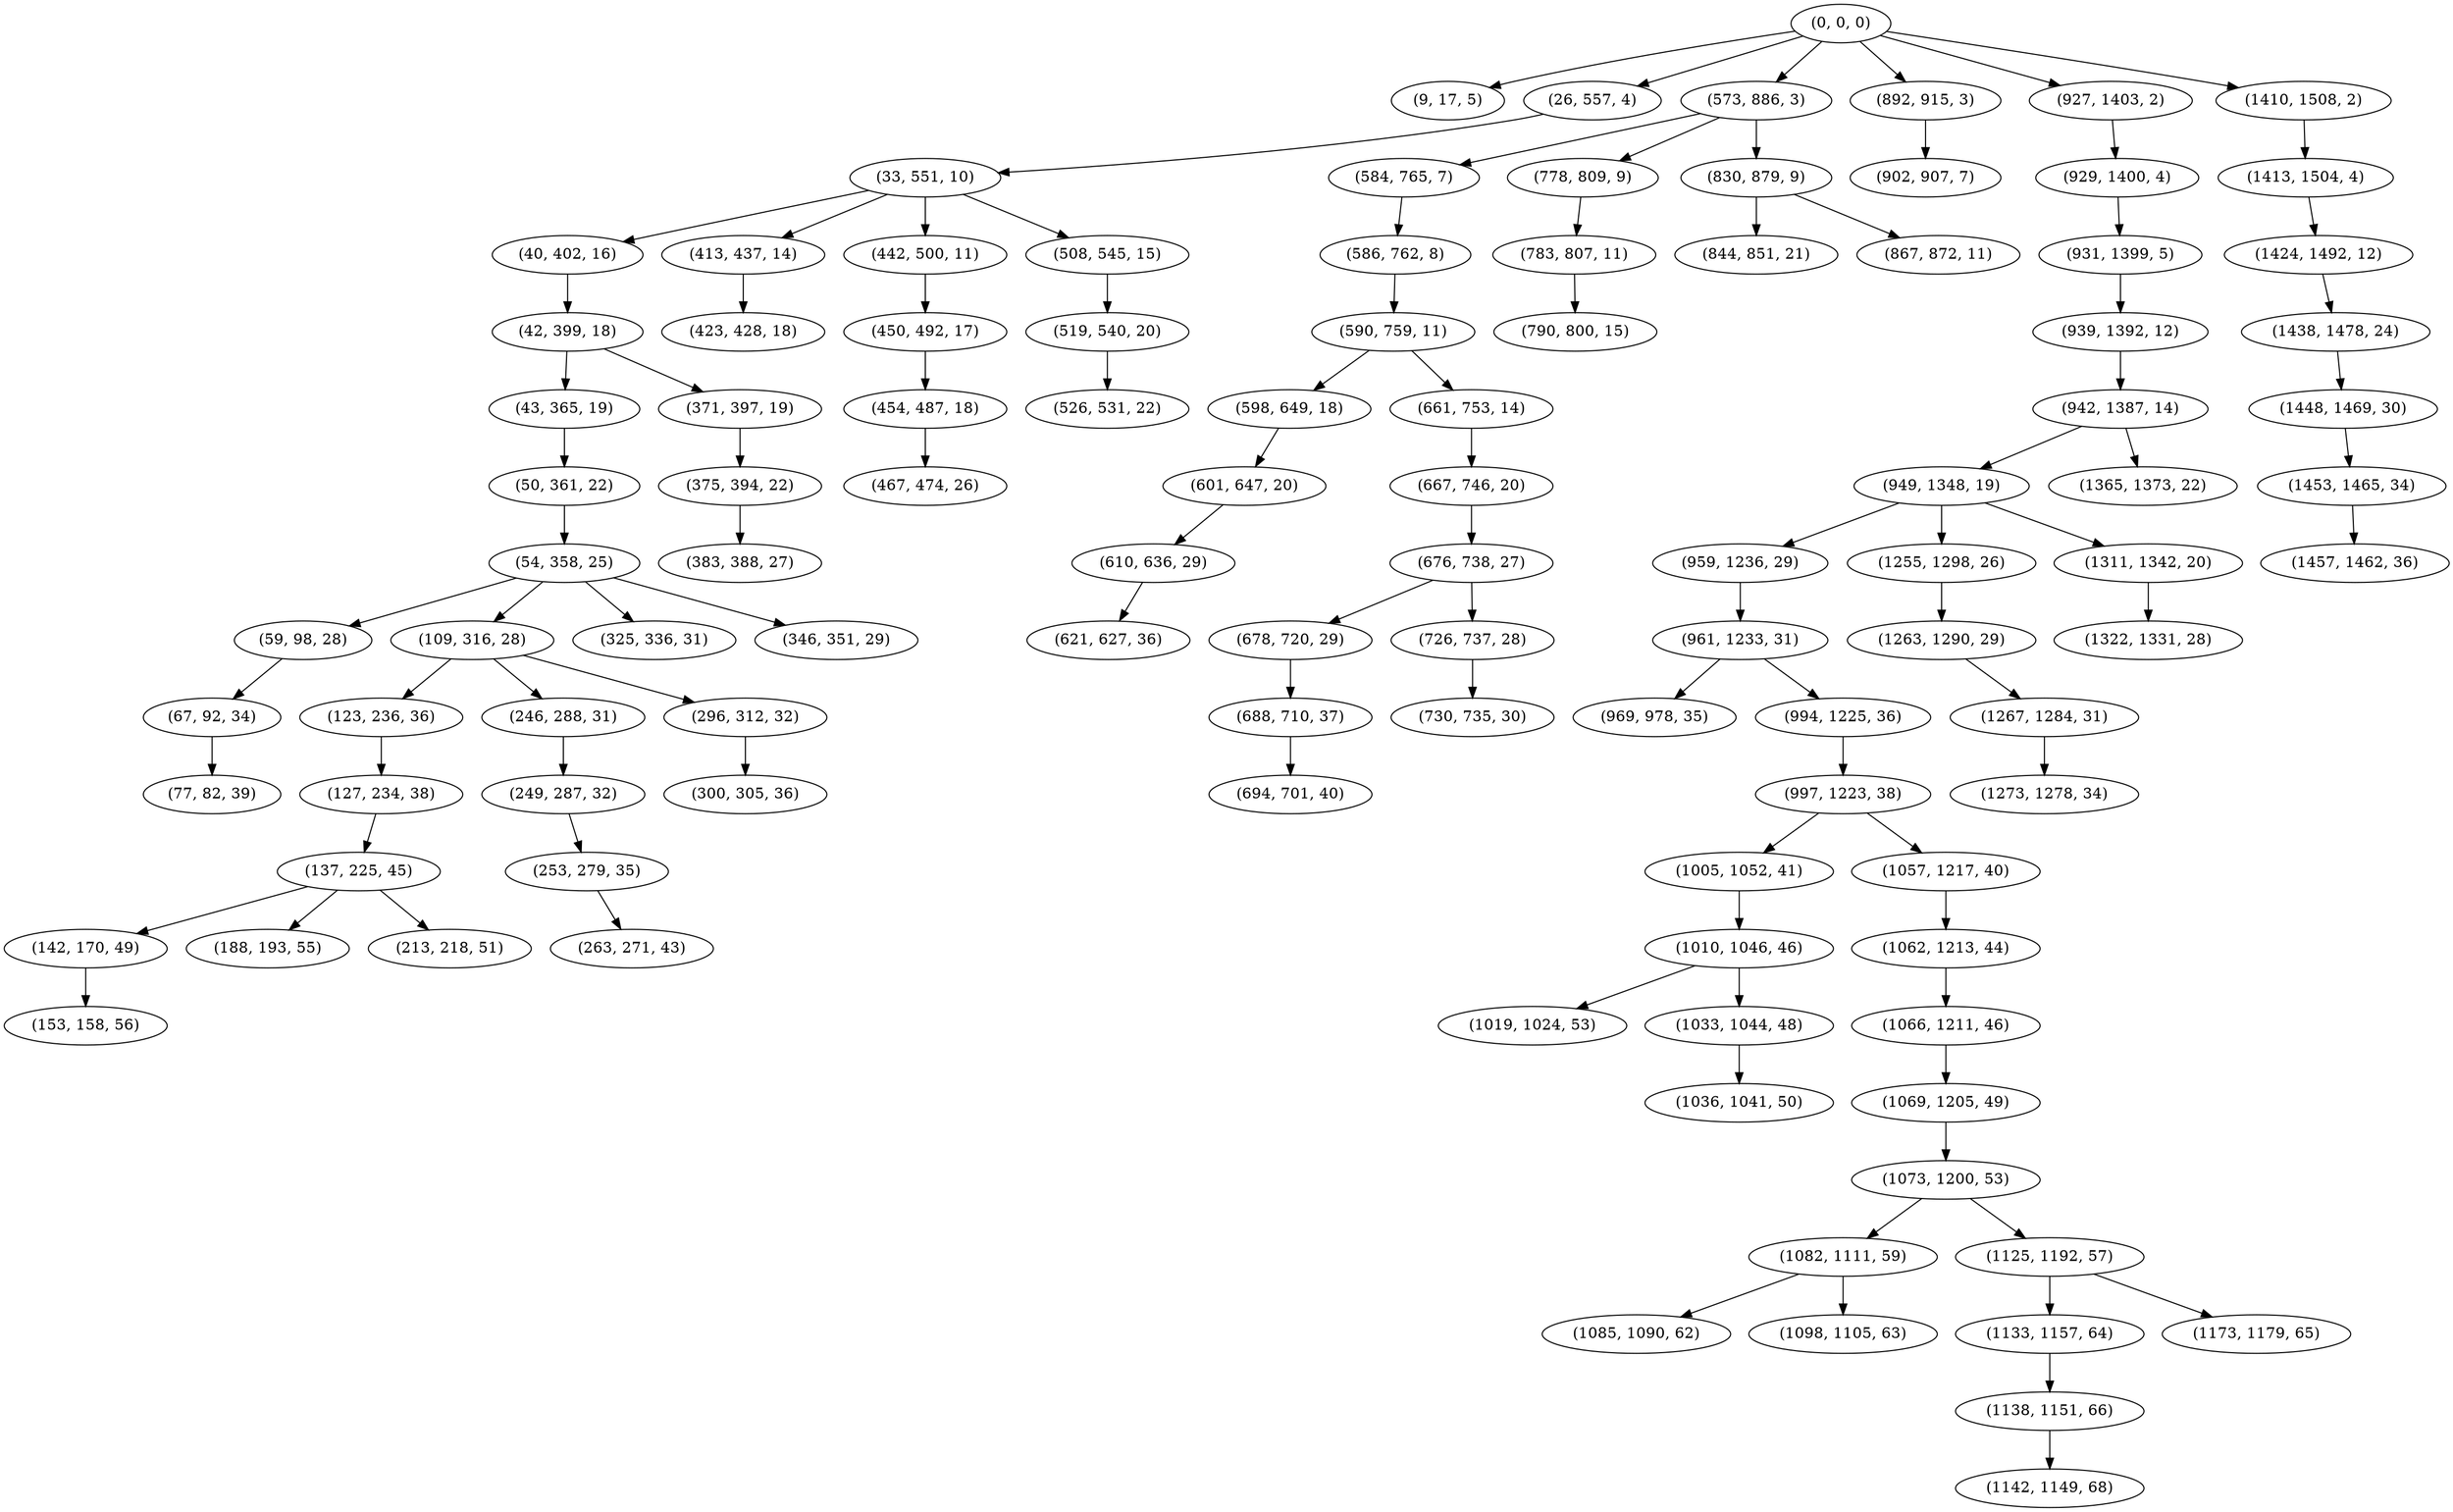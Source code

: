 digraph tree {
    "(0, 0, 0)";
    "(9, 17, 5)";
    "(26, 557, 4)";
    "(33, 551, 10)";
    "(40, 402, 16)";
    "(42, 399, 18)";
    "(43, 365, 19)";
    "(50, 361, 22)";
    "(54, 358, 25)";
    "(59, 98, 28)";
    "(67, 92, 34)";
    "(77, 82, 39)";
    "(109, 316, 28)";
    "(123, 236, 36)";
    "(127, 234, 38)";
    "(137, 225, 45)";
    "(142, 170, 49)";
    "(153, 158, 56)";
    "(188, 193, 55)";
    "(213, 218, 51)";
    "(246, 288, 31)";
    "(249, 287, 32)";
    "(253, 279, 35)";
    "(263, 271, 43)";
    "(296, 312, 32)";
    "(300, 305, 36)";
    "(325, 336, 31)";
    "(346, 351, 29)";
    "(371, 397, 19)";
    "(375, 394, 22)";
    "(383, 388, 27)";
    "(413, 437, 14)";
    "(423, 428, 18)";
    "(442, 500, 11)";
    "(450, 492, 17)";
    "(454, 487, 18)";
    "(467, 474, 26)";
    "(508, 545, 15)";
    "(519, 540, 20)";
    "(526, 531, 22)";
    "(573, 886, 3)";
    "(584, 765, 7)";
    "(586, 762, 8)";
    "(590, 759, 11)";
    "(598, 649, 18)";
    "(601, 647, 20)";
    "(610, 636, 29)";
    "(621, 627, 36)";
    "(661, 753, 14)";
    "(667, 746, 20)";
    "(676, 738, 27)";
    "(678, 720, 29)";
    "(688, 710, 37)";
    "(694, 701, 40)";
    "(726, 737, 28)";
    "(730, 735, 30)";
    "(778, 809, 9)";
    "(783, 807, 11)";
    "(790, 800, 15)";
    "(830, 879, 9)";
    "(844, 851, 21)";
    "(867, 872, 11)";
    "(892, 915, 3)";
    "(902, 907, 7)";
    "(927, 1403, 2)";
    "(929, 1400, 4)";
    "(931, 1399, 5)";
    "(939, 1392, 12)";
    "(942, 1387, 14)";
    "(949, 1348, 19)";
    "(959, 1236, 29)";
    "(961, 1233, 31)";
    "(969, 978, 35)";
    "(994, 1225, 36)";
    "(997, 1223, 38)";
    "(1005, 1052, 41)";
    "(1010, 1046, 46)";
    "(1019, 1024, 53)";
    "(1033, 1044, 48)";
    "(1036, 1041, 50)";
    "(1057, 1217, 40)";
    "(1062, 1213, 44)";
    "(1066, 1211, 46)";
    "(1069, 1205, 49)";
    "(1073, 1200, 53)";
    "(1082, 1111, 59)";
    "(1085, 1090, 62)";
    "(1098, 1105, 63)";
    "(1125, 1192, 57)";
    "(1133, 1157, 64)";
    "(1138, 1151, 66)";
    "(1142, 1149, 68)";
    "(1173, 1179, 65)";
    "(1255, 1298, 26)";
    "(1263, 1290, 29)";
    "(1267, 1284, 31)";
    "(1273, 1278, 34)";
    "(1311, 1342, 20)";
    "(1322, 1331, 28)";
    "(1365, 1373, 22)";
    "(1410, 1508, 2)";
    "(1413, 1504, 4)";
    "(1424, 1492, 12)";
    "(1438, 1478, 24)";
    "(1448, 1469, 30)";
    "(1453, 1465, 34)";
    "(1457, 1462, 36)";
    "(0, 0, 0)" -> "(9, 17, 5)";
    "(0, 0, 0)" -> "(26, 557, 4)";
    "(0, 0, 0)" -> "(573, 886, 3)";
    "(0, 0, 0)" -> "(892, 915, 3)";
    "(0, 0, 0)" -> "(927, 1403, 2)";
    "(0, 0, 0)" -> "(1410, 1508, 2)";
    "(26, 557, 4)" -> "(33, 551, 10)";
    "(33, 551, 10)" -> "(40, 402, 16)";
    "(33, 551, 10)" -> "(413, 437, 14)";
    "(33, 551, 10)" -> "(442, 500, 11)";
    "(33, 551, 10)" -> "(508, 545, 15)";
    "(40, 402, 16)" -> "(42, 399, 18)";
    "(42, 399, 18)" -> "(43, 365, 19)";
    "(42, 399, 18)" -> "(371, 397, 19)";
    "(43, 365, 19)" -> "(50, 361, 22)";
    "(50, 361, 22)" -> "(54, 358, 25)";
    "(54, 358, 25)" -> "(59, 98, 28)";
    "(54, 358, 25)" -> "(109, 316, 28)";
    "(54, 358, 25)" -> "(325, 336, 31)";
    "(54, 358, 25)" -> "(346, 351, 29)";
    "(59, 98, 28)" -> "(67, 92, 34)";
    "(67, 92, 34)" -> "(77, 82, 39)";
    "(109, 316, 28)" -> "(123, 236, 36)";
    "(109, 316, 28)" -> "(246, 288, 31)";
    "(109, 316, 28)" -> "(296, 312, 32)";
    "(123, 236, 36)" -> "(127, 234, 38)";
    "(127, 234, 38)" -> "(137, 225, 45)";
    "(137, 225, 45)" -> "(142, 170, 49)";
    "(137, 225, 45)" -> "(188, 193, 55)";
    "(137, 225, 45)" -> "(213, 218, 51)";
    "(142, 170, 49)" -> "(153, 158, 56)";
    "(246, 288, 31)" -> "(249, 287, 32)";
    "(249, 287, 32)" -> "(253, 279, 35)";
    "(253, 279, 35)" -> "(263, 271, 43)";
    "(296, 312, 32)" -> "(300, 305, 36)";
    "(371, 397, 19)" -> "(375, 394, 22)";
    "(375, 394, 22)" -> "(383, 388, 27)";
    "(413, 437, 14)" -> "(423, 428, 18)";
    "(442, 500, 11)" -> "(450, 492, 17)";
    "(450, 492, 17)" -> "(454, 487, 18)";
    "(454, 487, 18)" -> "(467, 474, 26)";
    "(508, 545, 15)" -> "(519, 540, 20)";
    "(519, 540, 20)" -> "(526, 531, 22)";
    "(573, 886, 3)" -> "(584, 765, 7)";
    "(573, 886, 3)" -> "(778, 809, 9)";
    "(573, 886, 3)" -> "(830, 879, 9)";
    "(584, 765, 7)" -> "(586, 762, 8)";
    "(586, 762, 8)" -> "(590, 759, 11)";
    "(590, 759, 11)" -> "(598, 649, 18)";
    "(590, 759, 11)" -> "(661, 753, 14)";
    "(598, 649, 18)" -> "(601, 647, 20)";
    "(601, 647, 20)" -> "(610, 636, 29)";
    "(610, 636, 29)" -> "(621, 627, 36)";
    "(661, 753, 14)" -> "(667, 746, 20)";
    "(667, 746, 20)" -> "(676, 738, 27)";
    "(676, 738, 27)" -> "(678, 720, 29)";
    "(676, 738, 27)" -> "(726, 737, 28)";
    "(678, 720, 29)" -> "(688, 710, 37)";
    "(688, 710, 37)" -> "(694, 701, 40)";
    "(726, 737, 28)" -> "(730, 735, 30)";
    "(778, 809, 9)" -> "(783, 807, 11)";
    "(783, 807, 11)" -> "(790, 800, 15)";
    "(830, 879, 9)" -> "(844, 851, 21)";
    "(830, 879, 9)" -> "(867, 872, 11)";
    "(892, 915, 3)" -> "(902, 907, 7)";
    "(927, 1403, 2)" -> "(929, 1400, 4)";
    "(929, 1400, 4)" -> "(931, 1399, 5)";
    "(931, 1399, 5)" -> "(939, 1392, 12)";
    "(939, 1392, 12)" -> "(942, 1387, 14)";
    "(942, 1387, 14)" -> "(949, 1348, 19)";
    "(942, 1387, 14)" -> "(1365, 1373, 22)";
    "(949, 1348, 19)" -> "(959, 1236, 29)";
    "(949, 1348, 19)" -> "(1255, 1298, 26)";
    "(949, 1348, 19)" -> "(1311, 1342, 20)";
    "(959, 1236, 29)" -> "(961, 1233, 31)";
    "(961, 1233, 31)" -> "(969, 978, 35)";
    "(961, 1233, 31)" -> "(994, 1225, 36)";
    "(994, 1225, 36)" -> "(997, 1223, 38)";
    "(997, 1223, 38)" -> "(1005, 1052, 41)";
    "(997, 1223, 38)" -> "(1057, 1217, 40)";
    "(1005, 1052, 41)" -> "(1010, 1046, 46)";
    "(1010, 1046, 46)" -> "(1019, 1024, 53)";
    "(1010, 1046, 46)" -> "(1033, 1044, 48)";
    "(1033, 1044, 48)" -> "(1036, 1041, 50)";
    "(1057, 1217, 40)" -> "(1062, 1213, 44)";
    "(1062, 1213, 44)" -> "(1066, 1211, 46)";
    "(1066, 1211, 46)" -> "(1069, 1205, 49)";
    "(1069, 1205, 49)" -> "(1073, 1200, 53)";
    "(1073, 1200, 53)" -> "(1082, 1111, 59)";
    "(1073, 1200, 53)" -> "(1125, 1192, 57)";
    "(1082, 1111, 59)" -> "(1085, 1090, 62)";
    "(1082, 1111, 59)" -> "(1098, 1105, 63)";
    "(1125, 1192, 57)" -> "(1133, 1157, 64)";
    "(1125, 1192, 57)" -> "(1173, 1179, 65)";
    "(1133, 1157, 64)" -> "(1138, 1151, 66)";
    "(1138, 1151, 66)" -> "(1142, 1149, 68)";
    "(1255, 1298, 26)" -> "(1263, 1290, 29)";
    "(1263, 1290, 29)" -> "(1267, 1284, 31)";
    "(1267, 1284, 31)" -> "(1273, 1278, 34)";
    "(1311, 1342, 20)" -> "(1322, 1331, 28)";
    "(1410, 1508, 2)" -> "(1413, 1504, 4)";
    "(1413, 1504, 4)" -> "(1424, 1492, 12)";
    "(1424, 1492, 12)" -> "(1438, 1478, 24)";
    "(1438, 1478, 24)" -> "(1448, 1469, 30)";
    "(1448, 1469, 30)" -> "(1453, 1465, 34)";
    "(1453, 1465, 34)" -> "(1457, 1462, 36)";
}
